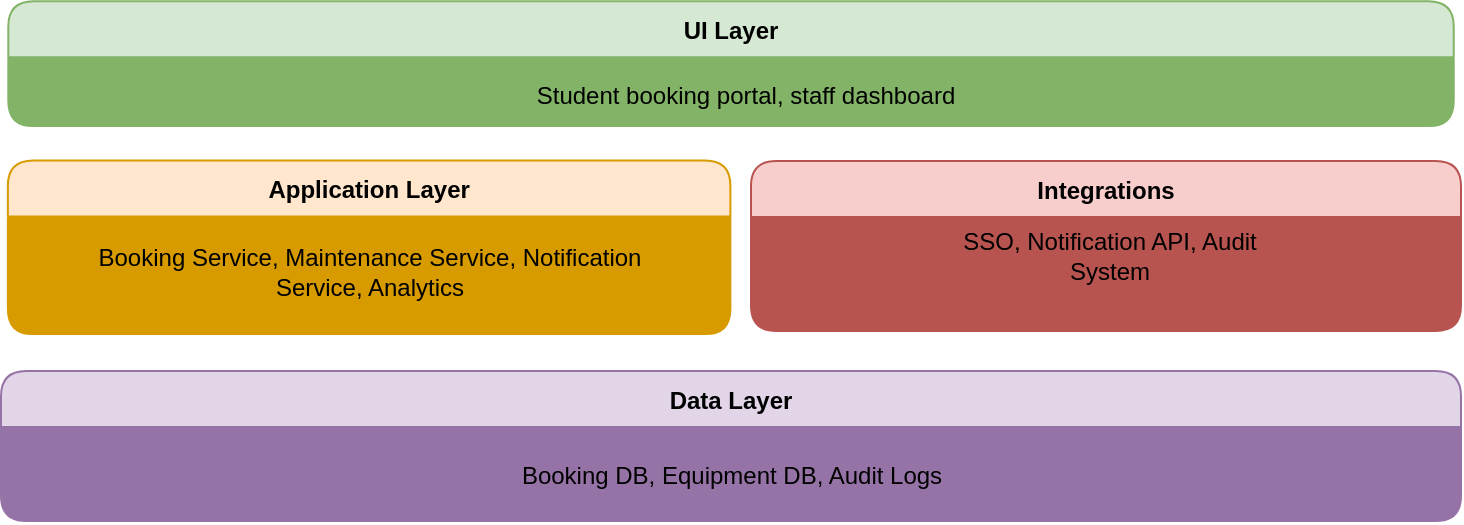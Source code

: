 <mxfile>
    <diagram name="Lab System Architecture" id="0">
        <mxGraphModel dx="801" dy="747" grid="1" gridSize="10" guides="1" tooltips="1" connect="1" arrows="1" fold="1" page="1" pageScale="1" pageWidth="1100" pageHeight="850" math="0" shadow="0">
            <root>
                <mxCell id="0"/>
                <mxCell id="1" parent="0"/>
                <mxCell id="lane_UI Layer" value="UI Layer" style="shape=swimlane;rounded=1;horizontal=0;startSize=28;swimlaneFillColor=#82B366;strokeColor=#82b366;fontStyle=1;rotation=90;fillColor=#d5e8d4;" parent="1" vertex="1">
                    <mxGeometry x="341.3" y="-232.5" width="62.41" height="722.71" as="geometry"/>
                </mxCell>
                <mxCell id="41" value="Student booking portal, staff dashboard" style="text;html=1;align=center;verticalAlign=middle;whiteSpace=wrap;rounded=0;" vertex="1" parent="lane_UI Layer">
                    <mxGeometry x="-106.3" y="362" width="290" height="30" as="geometry"/>
                </mxCell>
                <mxCell id="lane_Application Layer" value="Application Layer" style="shape=swimlane;rounded=1;horizontal=0;startSize=28;swimlaneFillColor=#D79B00;strokeColor=#d79b00;fontStyle=1;rotation=90;fillColor=#ffe6cc;" parent="1" vertex="1">
                    <mxGeometry x="148.13" y="40" width="86.87" height="361.25" as="geometry"/>
                </mxCell>
                <mxCell id="42" value="Booking Service, Maintenance Service, Notification Service, Analytics" style="text;html=1;align=center;verticalAlign=middle;whiteSpace=wrap;rounded=0;" vertex="1" parent="lane_Application Layer">
                    <mxGeometry x="-96.56" y="178.12" width="280" height="30" as="geometry"/>
                </mxCell>
                <mxCell id="lane_Data Layer" value="Data Layer" style="shape=swimlane;rounded=1;horizontal=0;startSize=28;swimlaneFillColor=#9673A6;strokeColor=#9673a6;fontStyle=1;rotation=90;fillColor=#e1d5e7;" parent="1" vertex="1">
                    <mxGeometry x="335" y="-45" width="75" height="730" as="geometry"/>
                </mxCell>
                <mxCell id="44" value="Booking DB, Equipment DB, Audit Logs" style="text;html=1;align=center;verticalAlign=middle;whiteSpace=wrap;rounded=0;" vertex="1" parent="lane_Data Layer">
                    <mxGeometry x="-92.5" y="365" width="260" height="30" as="geometry"/>
                </mxCell>
                <mxCell id="lane_Integrations" value="Integrations" style="shape=swimlane;rounded=1;horizontal=0;startSize=28;swimlaneFillColor=#B85450;strokeColor=#b85450;fontStyle=1;rotation=90;fillColor=#f8cecc;" parent="1" vertex="1">
                    <mxGeometry x="517.5" y="42.5" width="85" height="355" as="geometry"/>
                </mxCell>
                <mxCell id="43" value="SSO, Notification API, Audit System" style="text;html=1;align=center;verticalAlign=middle;whiteSpace=wrap;rounded=0;" vertex="1" parent="lane_Integrations">
                    <mxGeometry x="-40.79" y="167.99" width="170" height="30" as="geometry"/>
                </mxCell>
            </root>
        </mxGraphModel>
    </diagram>
</mxfile>